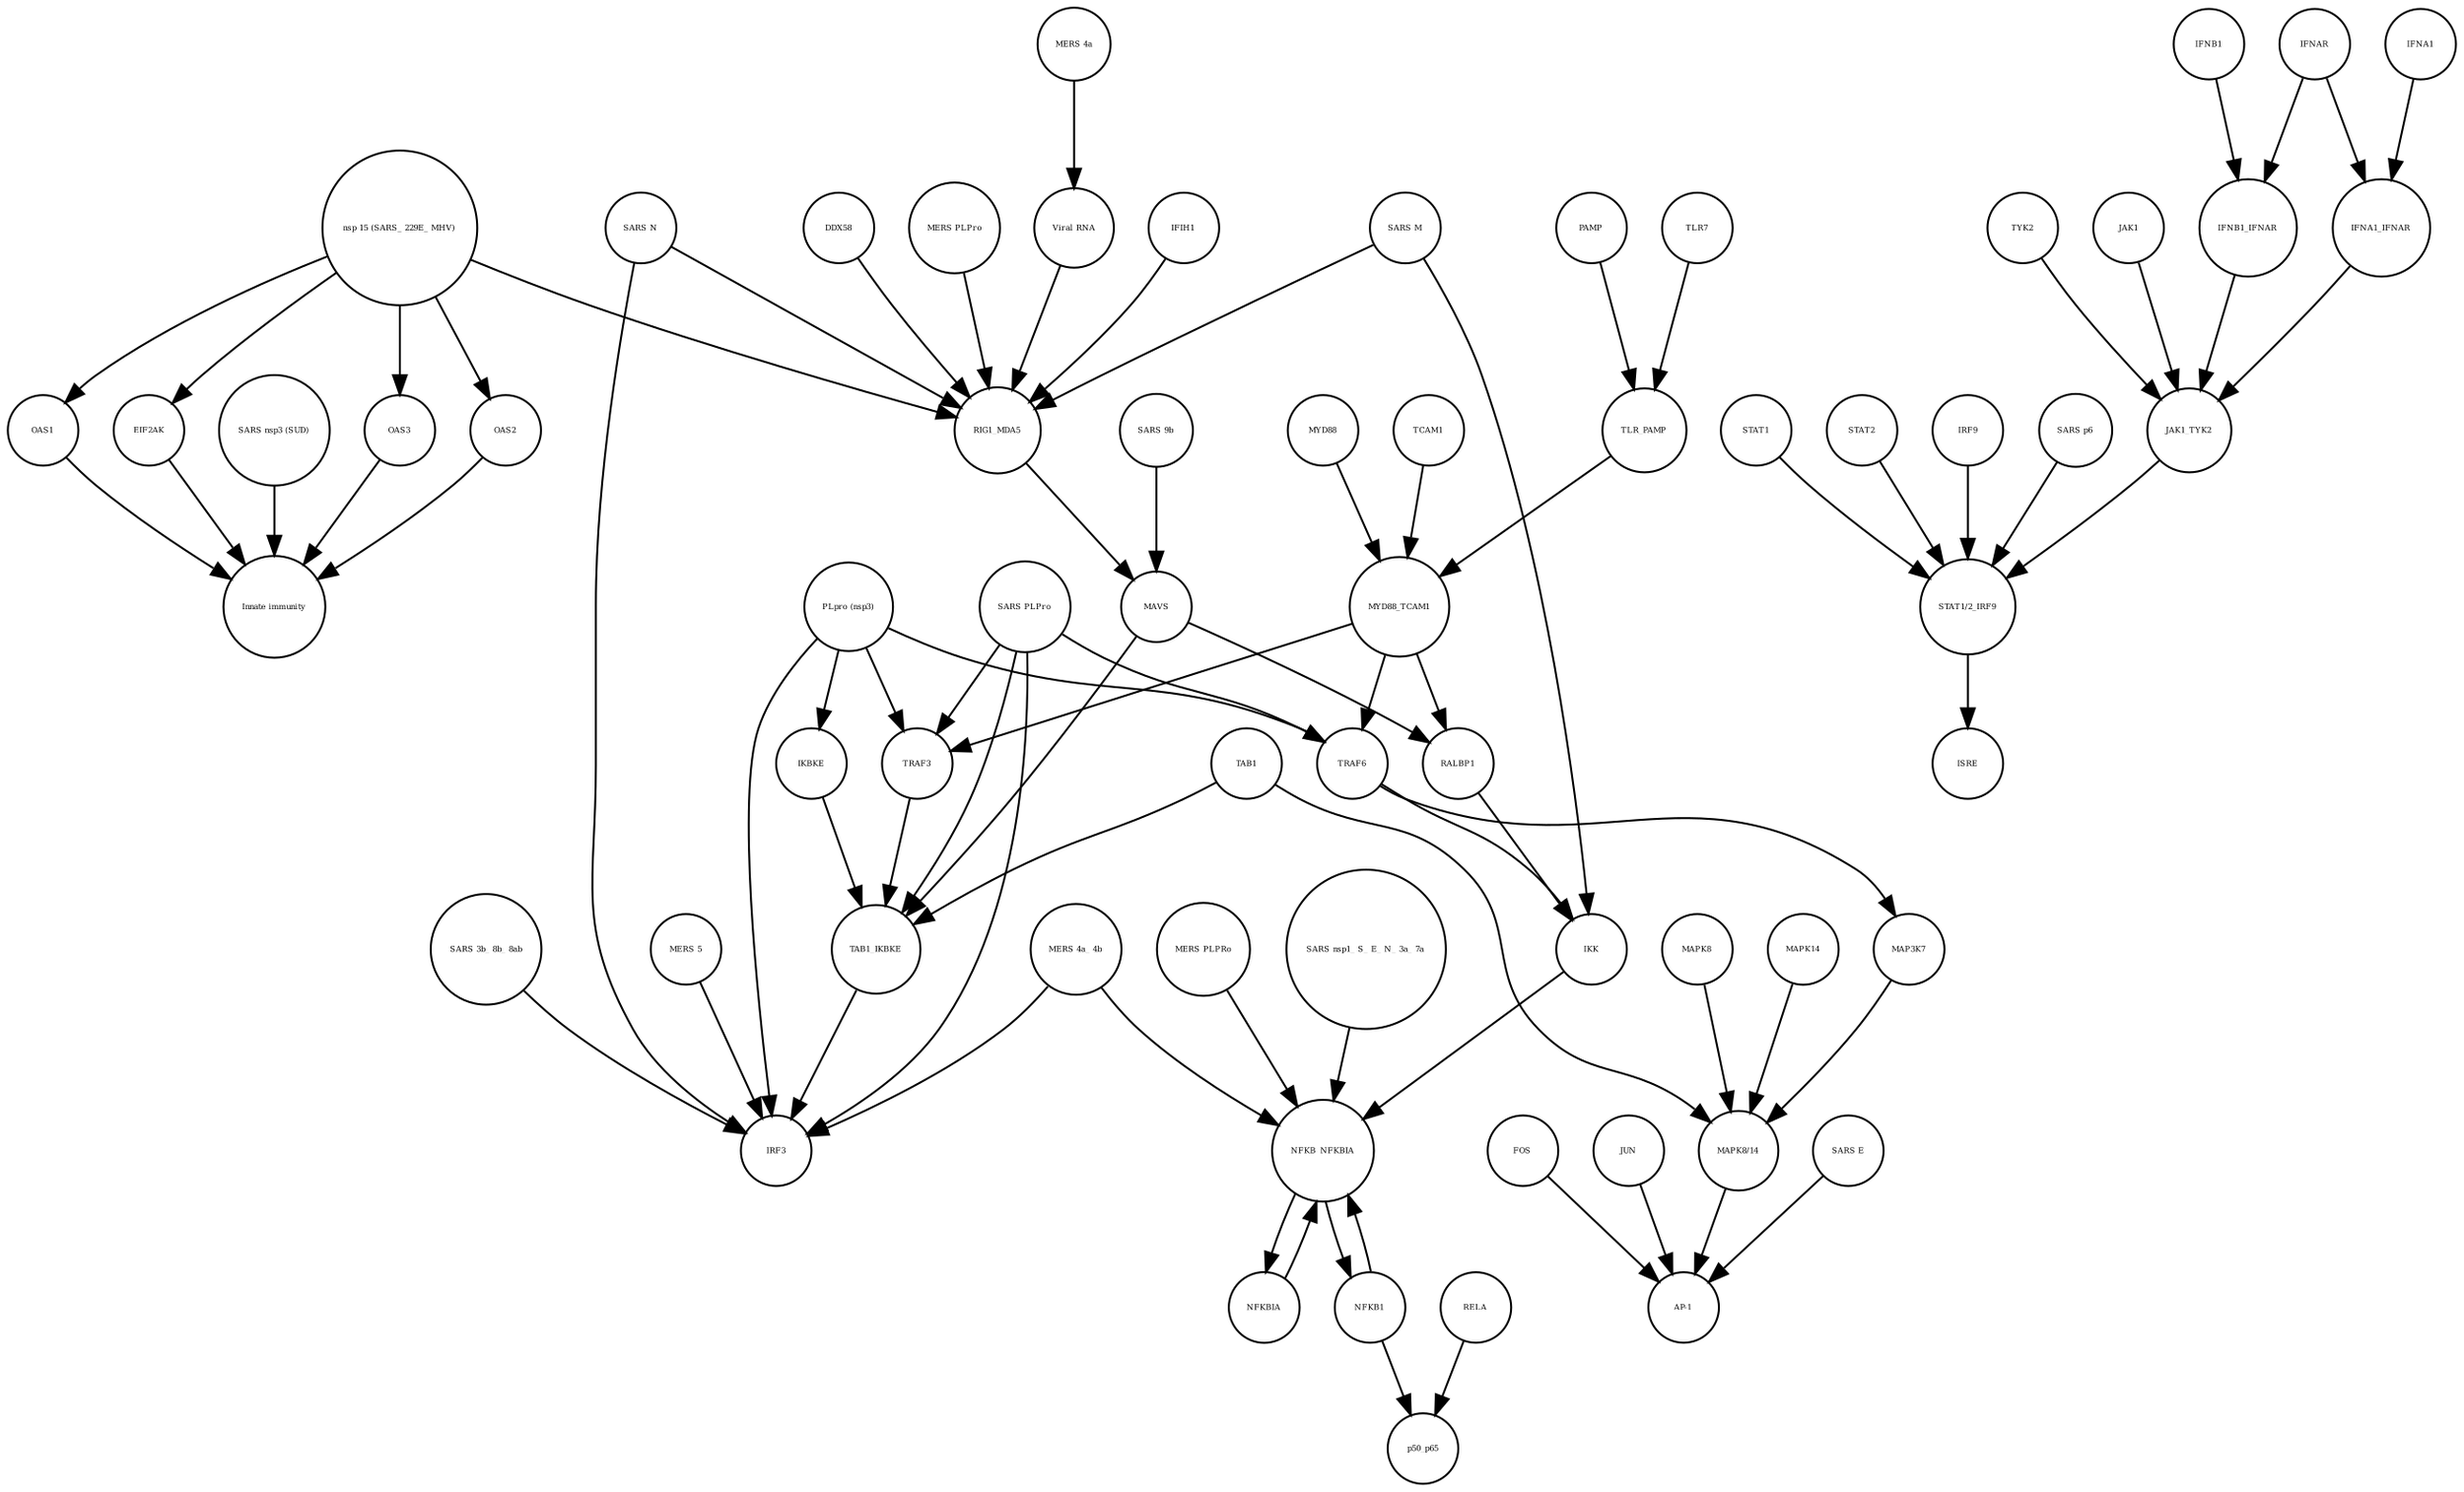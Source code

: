 strict digraph  {
OAS3 [annotation=urn_miriam_pubmed_31226023, bipartite=0, cls=macromolecule, fontsize=4, label=OAS3, shape=circle];
"Innate immunity" [annotation=urn_miriam_pubmed_31226023, bipartite=0, cls=phenotype, fontsize=4, label="Innate immunity", shape=circle];
OAS2 [annotation=urn_miriam_pubmed_31226023, bipartite=0, cls=macromolecule, fontsize=4, label=OAS2, shape=circle];
OAS1 [annotation=urn_miriam_pubmed_31226023, bipartite=0, cls=macromolecule, fontsize=4, label=OAS1, shape=circle];
EIF2AK [annotation=urn_miriam_pubmed_31226023, bipartite=0, cls=macromolecule, fontsize=4, label=EIF2AK, shape=circle];
"SARS nsp3 (SUD)" [annotation=urn_miriam_pubmed_31226023, bipartite=0, cls=macromolecule, fontsize=4, label="SARS nsp3 (SUD)", shape=circle];
IFNB1_IFNAR [annotation=urn_miriam_pubmed_31226023, bipartite=0, cls=complex, fontsize=4, label=IFNB1_IFNAR, shape=circle];
"MERS 5" [annotation="", bipartite=0, cls=macromolecule, fontsize=4, label="MERS 5", shape=circle];
IFNB1 [annotation=urn_miriam_pubmed_24362405, bipartite=0, cls=macromolecule, fontsize=4, label=IFNB1, shape=circle];
IKK [annotation="", bipartite=0, cls=complex, fontsize=4, label=IKK, shape=circle];
RELA [annotation="", bipartite=0, cls=macromolecule, fontsize=4, label=RELA, shape=circle];
IFIH1 [annotation="", bipartite=0, cls=macromolecule, fontsize=4, label=IFIH1, shape=circle];
STAT1 [annotation=urn_miriam_pubmed_31226023, bipartite=0, cls=macromolecule, fontsize=4, label=STAT1, shape=circle];
TYK2 [annotation=urn_miriam_pubmed_31226023, bipartite=0, cls=macromolecule, fontsize=4, label=TYK2, shape=circle];
"SARS E" [annotation=urn_miriam_pubmed_31226023, bipartite=0, cls=macromolecule, fontsize=4, label="SARS E", shape=circle];
"SARS M" [annotation=urn_miriam_pubmed_31226023, bipartite=0, cls=macromolecule, fontsize=4, label="SARS M", shape=circle];
JAK1 [annotation=urn_miriam_pubmed_31226023, bipartite=0, cls=macromolecule, fontsize=4, label=JAK1, shape=circle];
IFNA1_IFNAR [annotation=urn_miriam_pubmed_31226023, bipartite=0, cls=complex, fontsize=4, label=IFNA1_IFNAR, shape=circle];
JAK1_TYK2 [annotation=urn_miriam_pubmed_31226023, bipartite=0, cls=complex, fontsize=4, label=JAK1_TYK2, shape=circle];
STAT2 [annotation=urn_miriam_pubmed_31226023, bipartite=0, cls=macromolecule, fontsize=4, label=STAT2, shape=circle];
IKBKE [annotation="", bipartite=0, cls=macromolecule, fontsize=4, label=IKBKE, shape=circle];
"MAPK8/14" [annotation="", bipartite=0, cls=complex, fontsize=4, label="MAPK8/14", shape=circle];
MAVS [annotation="", bipartite=0, cls=macromolecule, fontsize=4, label=MAVS, shape=circle];
p50_p65 [annotation="", bipartite=0, cls=complex, fontsize=4, label=p50_p65, shape=circle];
NFKBIA [annotation="", bipartite=0, cls=macromolecule, fontsize=4, label=NFKBIA, shape=circle];
"STAT1/2_IRF9" [annotation=urn_miriam_pubmed_31226023, bipartite=0, cls=complex, fontsize=4, label="STAT1/2_IRF9", shape=circle];
RALBP1 [annotation="", bipartite=0, cls=macromolecule, fontsize=4, label=RALBP1, shape=circle];
"MERS 4a_ 4b" [annotation="", bipartite=0, cls=macromolecule, fontsize=4, label="MERS 4a_ 4b", shape=circle];
RIG1_MDA5 [annotation="", bipartite=0, cls=complex, fontsize=4, label=RIG1_MDA5, shape=circle];
MAP3K7 [annotation="", bipartite=0, cls=macromolecule, fontsize=4, label=MAP3K7, shape=circle];
MYD88 [annotation=urn_miriam_pubmed_31226023, bipartite=0, cls=macromolecule, fontsize=4, label=MYD88, shape=circle];
TCAM1 [annotation="", bipartite=0, cls=macromolecule, fontsize=4, label=TCAM1, shape=circle];
"nsp 15 (SARS_ 229E_ MHV)" [annotation=urn_miriam_pubmed_31226023, bipartite=0, cls=macromolecule, fontsize=4, label="nsp 15 (SARS_ 229E_ MHV)", shape=circle];
NFKB1 [annotation="", bipartite=0, cls=macromolecule, fontsize=4, label=NFKB1, shape=circle];
MYD88_TCAM1 [annotation="", bipartite=0, cls=complex, fontsize=4, label=MYD88_TCAM1, shape=circle];
TLR7 [annotation="", bipartite=0, cls=macromolecule, fontsize=4, label=TLR7, shape=circle];
TLR_PAMP [annotation="", bipartite=0, cls=complex, fontsize=4, label=TLR_PAMP, shape=circle];
TAB1 [annotation="", bipartite=0, cls=macromolecule, fontsize=4, label=TAB1, shape=circle];
TRAF3 [annotation="", bipartite=0, cls=macromolecule, fontsize=4, label=TRAF3, shape=circle];
IRF3 [annotation="", bipartite=0, cls=macromolecule, fontsize=4, label=IRF3, shape=circle];
"SARS N" [annotation="", bipartite=0, cls=macromolecule, fontsize=4, label="SARS N", shape=circle];
TAB1_IKBKE [annotation="", bipartite=0, cls=complex, fontsize=4, label=TAB1_IKBKE, shape=circle];
"MERS PLPRo" [annotation="", bipartite=0, cls=macromolecule, fontsize=4, label="MERS PLPRo", shape=circle];
PAMP [annotation="", bipartite=0, cls="simple chemical", fontsize=4, label=PAMP, shape=circle];
"SARS PLPro" [annotation=urn_miriam_pubmed_31226023, bipartite=0, cls=macromolecule, fontsize=4, label="SARS PLPro", shape=circle];
IRF9 [annotation=urn_miriam_pubmed_31226023, bipartite=0, cls=macromolecule, fontsize=4, label=IRF9, shape=circle];
"AP-1" [annotation="", bipartite=0, cls=complex, fontsize=4, label="AP-1", shape=circle];
IFNAR [annotation=urn_miriam_pubmed_31226023, bipartite=0, cls=complex, fontsize=4, label=IFNAR, shape=circle];
TRAF6 [annotation="", bipartite=0, cls=macromolecule, fontsize=4, label=TRAF6, shape=circle];
FOS [annotation="", bipartite=0, cls=macromolecule, fontsize=4, label=FOS, shape=circle];
"SARS 3b_ 8b_ 8ab" [annotation=urn_miriam_pubmed_31226023, bipartite=0, cls=macromolecule, fontsize=4, label="SARS 3b_ 8b_ 8ab", shape=circle];
"SARS 9b" [annotation=urn_miriam_pubmed_31226023, bipartite=0, cls=macromolecule, fontsize=4, label="SARS 9b", shape=circle];
MAPK8 [annotation="", bipartite=0, cls=macromolecule, fontsize=4, label=MAPK8, shape=circle];
"MERS 4a" [annotation="", bipartite=0, cls=macromolecule, fontsize=4, label="MERS 4a", shape=circle];
MAPK14 [annotation="", bipartite=0, cls=macromolecule, fontsize=4, label=MAPK14, shape=circle];
NFKB_NFKBIA [annotation="", bipartite=0, cls=complex, fontsize=4, label=NFKB_NFKBIA, shape=circle];
JUN [annotation="", bipartite=0, cls=macromolecule, fontsize=4, label=JUN, shape=circle];
"PLpro (nsp3)" [annotation="", bipartite=0, cls=macromolecule, fontsize=4, label="PLpro (nsp3)", shape=circle];
ISRE [annotation=urn_miriam_pubmed_31226023, bipartite=0, cls=complex, fontsize=4, label=ISRE, shape=circle];
"SARS p6" [annotation=urn_miriam_pubmed_31226023, bipartite=0, cls=macromolecule, fontsize=4, label="SARS p6", shape=circle];
DDX58 [annotation="", bipartite=0, cls=macromolecule, fontsize=4, label=DDX58, shape=circle];
"MERS PLPro" [annotation="", bipartite=0, cls=macromolecule, fontsize=4, label="MERS PLPro", shape=circle];
IFNA1 [annotation="urn_miriam_pubmed_17911435|urn_miriam_pubmed_24362405", bipartite=0, cls=macromolecule, fontsize=4, label=IFNA1, shape=circle];
"SARS nsp1_ S_ E_ N_ 3a_ 7a" [annotation=urn_miriam_pubmed_31226023, bipartite=0, cls=macromolecule, fontsize=4, label="SARS nsp1_ S_ E_ N_ 3a_ 7a", shape=circle];
"Viral RNA" [annotation="", bipartite=0, cls="simple chemical", fontsize=4, label="Viral RNA", shape=circle];
OAS3 -> "Innate immunity"  [annotation="", interaction_type=stimulation];
OAS2 -> "Innate immunity"  [annotation="", interaction_type=stimulation];
OAS1 -> "Innate immunity"  [annotation="", interaction_type=stimulation];
EIF2AK -> "Innate immunity"  [annotation="", interaction_type=stimulation];
"SARS nsp3 (SUD)" -> "Innate immunity"  [annotation="", interaction_type=inhibition];
IFNB1_IFNAR -> JAK1_TYK2  [annotation=urn_miriam_pubmed_31226023, interaction_type=catalysis];
"MERS 5" -> IRF3  [annotation="", interaction_type=inhibition];
IFNB1 -> IFNB1_IFNAR  [annotation="", interaction_type=production];
IKK -> NFKB_NFKBIA  [annotation="", interaction_type=inhibition];
RELA -> p50_p65  [annotation="", interaction_type=production];
IFIH1 -> RIG1_MDA5  [annotation="", interaction_type=production];
STAT1 -> "STAT1/2_IRF9"  [annotation="", interaction_type=production];
TYK2 -> JAK1_TYK2  [annotation="", interaction_type=production];
"SARS E" -> "AP-1"  [annotation="", interaction_type=catalysis];
"SARS M" -> IKK  [annotation="", interaction_type=inhibition];
"SARS M" -> RIG1_MDA5  [annotation="", interaction_type=inhibition];
JAK1 -> JAK1_TYK2  [annotation="", interaction_type=production];
IFNA1_IFNAR -> JAK1_TYK2  [annotation=urn_miriam_pubmed_31226023, interaction_type=catalysis];
JAK1_TYK2 -> "STAT1/2_IRF9"  [annotation=urn_miriam_pubmed_31226023, interaction_type=catalysis];
STAT2 -> "STAT1/2_IRF9"  [annotation="", interaction_type=production];
IKBKE -> TAB1_IKBKE  [annotation="", interaction_type=production];
"MAPK8/14" -> "AP-1"  [annotation="", interaction_type=catalysis];
MAVS -> RALBP1  [annotation="", interaction_type=catalysis];
MAVS -> TAB1_IKBKE  [annotation="", interaction_type=catalysis];
NFKBIA -> NFKB_NFKBIA  [annotation="", interaction_type=production];
"STAT1/2_IRF9" -> ISRE  [annotation="", interaction_type=production];
RALBP1 -> IKK  [annotation="", interaction_type=catalysis];
"MERS 4a_ 4b" -> IRF3  [annotation="", interaction_type=inhibition];
"MERS 4a_ 4b" -> NFKB_NFKBIA  [annotation="", interaction_type=inhibition];
RIG1_MDA5 -> MAVS  [annotation="", interaction_type=catalysis];
MAP3K7 -> "MAPK8/14"  [annotation="", interaction_type=catalysis];
MYD88 -> MYD88_TCAM1  [annotation="", interaction_type=production];
TCAM1 -> MYD88_TCAM1  [annotation="", interaction_type=production];
"nsp 15 (SARS_ 229E_ MHV)" -> OAS1  [annotation="", interaction_type=inhibition];
"nsp 15 (SARS_ 229E_ MHV)" -> OAS3  [annotation="", interaction_type=inhibition];
"nsp 15 (SARS_ 229E_ MHV)" -> RIG1_MDA5  [annotation="", interaction_type=inhibition];
"nsp 15 (SARS_ 229E_ MHV)" -> EIF2AK  [annotation="", interaction_type=inhibition];
"nsp 15 (SARS_ 229E_ MHV)" -> OAS2  [annotation="", interaction_type=inhibition];
NFKB1 -> NFKB_NFKBIA  [annotation="", interaction_type=production];
NFKB1 -> p50_p65  [annotation="", interaction_type=production];
MYD88_TCAM1 -> TRAF3  [annotation="", interaction_type=catalysis];
MYD88_TCAM1 -> RALBP1  [annotation="", interaction_type=catalysis];
MYD88_TCAM1 -> TRAF6  [annotation=urn_miriam_pubmed_31226023, interaction_type=catalysis];
TLR7 -> TLR_PAMP  [annotation="", interaction_type=production];
TLR_PAMP -> MYD88_TCAM1  [annotation="", interaction_type=catalysis];
TAB1 -> TAB1_IKBKE  [annotation="", interaction_type=production];
TAB1 -> "MAPK8/14"  [annotation="", interaction_type=catalysis];
TRAF3 -> TAB1_IKBKE  [annotation="", interaction_type=catalysis];
"SARS N" -> IRF3  [annotation="", interaction_type=inhibition];
"SARS N" -> RIG1_MDA5  [annotation="", interaction_type=inhibition];
TAB1_IKBKE -> IRF3  [annotation="", interaction_type=catalysis];
"MERS PLPRo" -> NFKB_NFKBIA  [annotation="", interaction_type=inhibition];
PAMP -> TLR_PAMP  [annotation="", interaction_type=production];
"SARS PLPro" -> TRAF3  [annotation="", interaction_type=inhibition];
"SARS PLPro" -> IRF3  [annotation="", interaction_type=inhibition];
"SARS PLPro" -> TAB1_IKBKE  [annotation="", interaction_type=inhibition];
"SARS PLPro" -> TRAF6  [annotation=urn_miriam_pubmed_31226023, interaction_type=inhibition];
IRF9 -> "STAT1/2_IRF9"  [annotation="", interaction_type=production];
IFNAR -> IFNA1_IFNAR  [annotation="", interaction_type=production];
IFNAR -> IFNB1_IFNAR  [annotation="", interaction_type=production];
TRAF6 -> MAP3K7  [annotation="", interaction_type=catalysis];
TRAF6 -> IKK  [annotation="", interaction_type=catalysis];
FOS -> "AP-1"  [annotation="", interaction_type=production];
"SARS 3b_ 8b_ 8ab" -> IRF3  [annotation="", interaction_type=inhibition];
"SARS 9b" -> MAVS  [annotation="", interaction_type=inhibition];
MAPK8 -> "MAPK8/14"  [annotation="", interaction_type=production];
"MERS 4a" -> "Viral RNA"  [annotation="", interaction_type=inhibition];
MAPK14 -> "MAPK8/14"  [annotation="", interaction_type=production];
NFKB_NFKBIA -> NFKB1  [annotation="", interaction_type=production];
NFKB_NFKBIA -> NFKBIA  [annotation="", interaction_type=production];
JUN -> "AP-1"  [annotation="", interaction_type=production];
"PLpro (nsp3)" -> TRAF3  [annotation="", interaction_type=inhibition];
"PLpro (nsp3)" -> IRF3  [annotation="", interaction_type=inhibition];
"PLpro (nsp3)" -> IKBKE  [annotation="", interaction_type=inhibition];
"PLpro (nsp3)" -> TRAF6  [annotation=urn_miriam_pubmed_31226023, interaction_type=inhibition];
"SARS p6" -> "STAT1/2_IRF9"  [annotation=urn_miriam_pubmed_31226023, interaction_type=inhibition];
DDX58 -> RIG1_MDA5  [annotation="", interaction_type=production];
"MERS PLPro" -> RIG1_MDA5  [annotation="", interaction_type=inhibition];
IFNA1 -> IFNA1_IFNAR  [annotation="", interaction_type=production];
"SARS nsp1_ S_ E_ N_ 3a_ 7a" -> NFKB_NFKBIA  [annotation="", interaction_type=catalysis];
"Viral RNA" -> RIG1_MDA5  [annotation="", interaction_type=catalysis];
}
